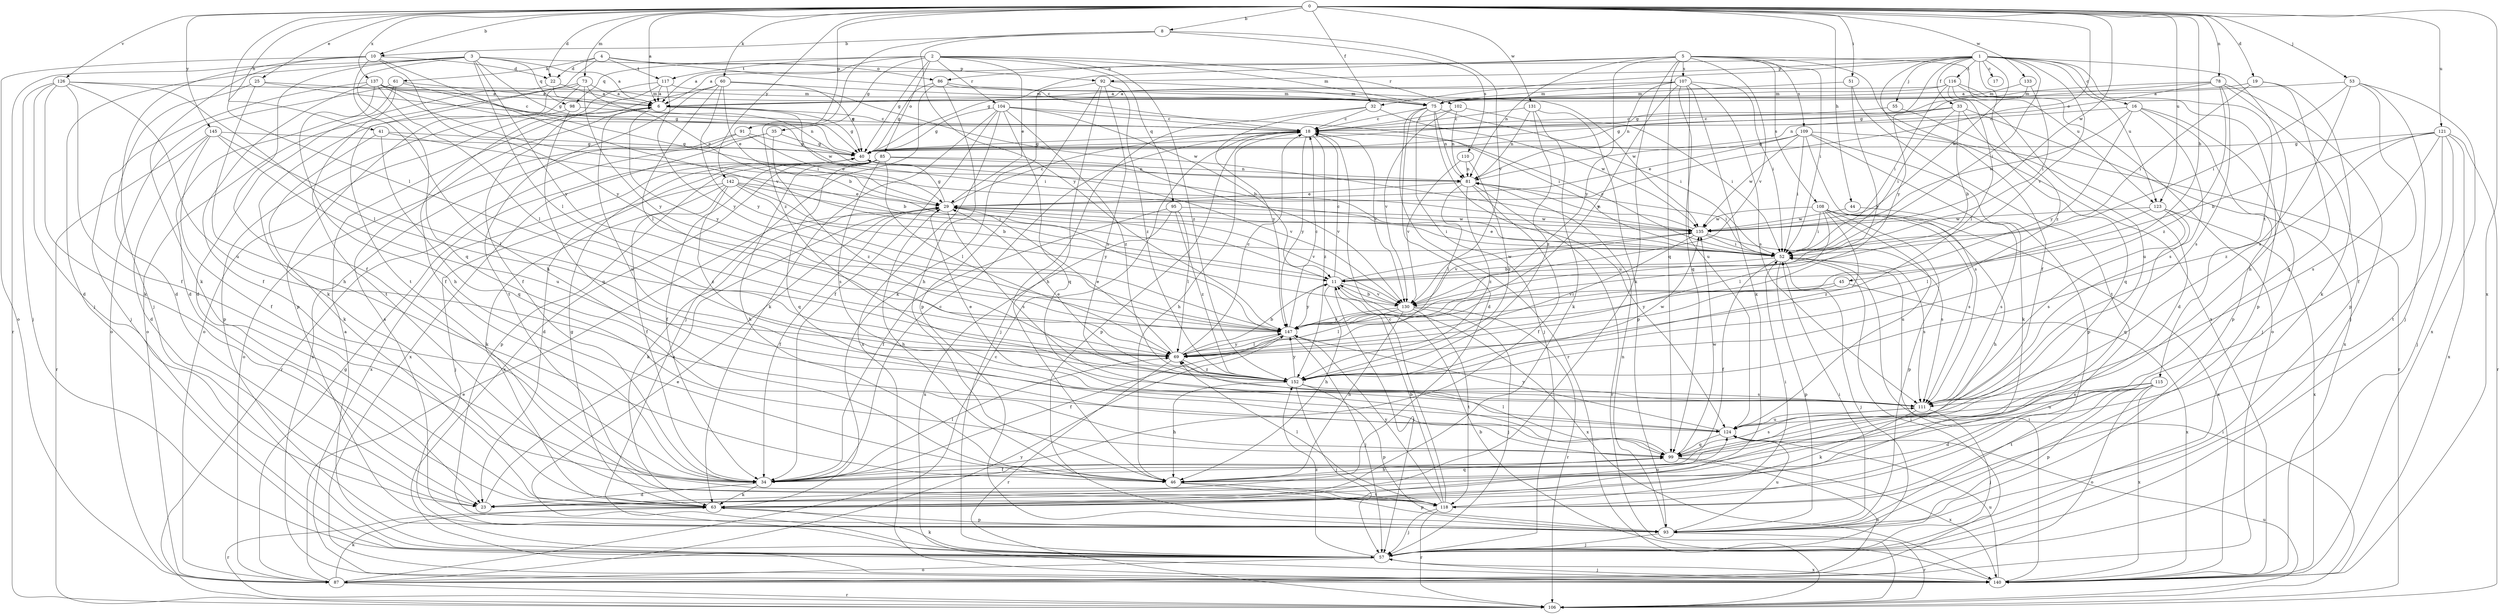 strict digraph  {
0;
1;
2;
3;
4;
5;
6;
8;
10;
11;
16;
17;
18;
19;
22;
23;
25;
29;
32;
33;
34;
35;
40;
41;
44;
45;
46;
51;
52;
53;
55;
57;
60;
61;
63;
69;
73;
75;
78;
81;
85;
86;
87;
91;
92;
93;
95;
98;
99;
102;
104;
106;
107;
108;
109;
110;
111;
115;
116;
117;
118;
121;
123;
124;
126;
130;
131;
133;
135;
137;
140;
142;
145;
147;
152;
0 -> 6  [label=a];
0 -> 8  [label=b];
0 -> 10  [label=b];
0 -> 19  [label=d];
0 -> 22  [label=d];
0 -> 25  [label=e];
0 -> 29  [label=e];
0 -> 32  [label=f];
0 -> 41  [label=h];
0 -> 44  [label=h];
0 -> 45  [label=h];
0 -> 51  [label=i];
0 -> 53  [label=j];
0 -> 60  [label=k];
0 -> 69  [label=l];
0 -> 73  [label=m];
0 -> 78  [label=n];
0 -> 91  [label=p];
0 -> 121  [label=u];
0 -> 123  [label=u];
0 -> 126  [label=v];
0 -> 131  [label=w];
0 -> 133  [label=w];
0 -> 135  [label=w];
0 -> 137  [label=x];
0 -> 140  [label=x];
0 -> 142  [label=y];
0 -> 145  [label=y];
1 -> 6  [label=a];
1 -> 16  [label=c];
1 -> 17  [label=c];
1 -> 32  [label=f];
1 -> 33  [label=f];
1 -> 34  [label=f];
1 -> 46  [label=h];
1 -> 52  [label=i];
1 -> 55  [label=j];
1 -> 92  [label=p];
1 -> 115  [label=t];
1 -> 116  [label=t];
1 -> 123  [label=u];
1 -> 130  [label=v];
1 -> 135  [label=w];
1 -> 147  [label=y];
1 -> 152  [label=z];
2 -> 6  [label=a];
2 -> 29  [label=e];
2 -> 35  [label=g];
2 -> 40  [label=g];
2 -> 75  [label=m];
2 -> 85  [label=o];
2 -> 95  [label=q];
2 -> 98  [label=q];
2 -> 102  [label=r];
2 -> 104  [label=r];
2 -> 117  [label=t];
2 -> 152  [label=z];
3 -> 6  [label=a];
3 -> 34  [label=f];
3 -> 40  [label=g];
3 -> 57  [label=j];
3 -> 69  [label=l];
3 -> 92  [label=p];
3 -> 98  [label=q];
3 -> 99  [label=q];
3 -> 106  [label=r];
3 -> 147  [label=y];
4 -> 18  [label=c];
4 -> 22  [label=d];
4 -> 61  [label=k];
4 -> 86  [label=o];
4 -> 117  [label=t];
4 -> 118  [label=t];
5 -> 40  [label=g];
5 -> 52  [label=i];
5 -> 63  [label=k];
5 -> 81  [label=n];
5 -> 86  [label=o];
5 -> 99  [label=q];
5 -> 107  [label=s];
5 -> 108  [label=s];
5 -> 109  [label=s];
5 -> 123  [label=u];
5 -> 130  [label=v];
5 -> 140  [label=x];
5 -> 147  [label=y];
6 -> 18  [label=c];
6 -> 40  [label=g];
6 -> 52  [label=i];
6 -> 124  [label=u];
6 -> 147  [label=y];
8 -> 10  [label=b];
8 -> 110  [label=s];
8 -> 130  [label=v];
8 -> 147  [label=y];
8 -> 152  [label=z];
10 -> 22  [label=d];
10 -> 46  [label=h];
10 -> 57  [label=j];
10 -> 63  [label=k];
10 -> 87  [label=o];
10 -> 130  [label=v];
10 -> 147  [label=y];
11 -> 18  [label=c];
11 -> 46  [label=h];
11 -> 57  [label=j];
11 -> 130  [label=v];
11 -> 135  [label=w];
11 -> 140  [label=x];
11 -> 147  [label=y];
16 -> 18  [label=c];
16 -> 57  [label=j];
16 -> 93  [label=p];
16 -> 111  [label=s];
16 -> 135  [label=w];
16 -> 147  [label=y];
18 -> 40  [label=g];
18 -> 46  [label=h];
18 -> 93  [label=p];
18 -> 130  [label=v];
18 -> 147  [label=y];
18 -> 152  [label=z];
19 -> 6  [label=a];
19 -> 52  [label=i];
19 -> 63  [label=k];
19 -> 99  [label=q];
22 -> 6  [label=a];
22 -> 23  [label=d];
22 -> 81  [label=n];
23 -> 29  [label=e];
23 -> 124  [label=u];
25 -> 6  [label=a];
25 -> 18  [label=c];
25 -> 23  [label=d];
25 -> 46  [label=h];
29 -> 18  [label=c];
29 -> 34  [label=f];
29 -> 40  [label=g];
29 -> 46  [label=h];
29 -> 52  [label=i];
29 -> 63  [label=k];
29 -> 111  [label=s];
29 -> 130  [label=v];
29 -> 135  [label=w];
32 -> 18  [label=c];
32 -> 57  [label=j];
32 -> 135  [label=w];
32 -> 147  [label=y];
33 -> 11  [label=b];
33 -> 18  [label=c];
33 -> 40  [label=g];
33 -> 52  [label=i];
33 -> 99  [label=q];
33 -> 140  [label=x];
34 -> 18  [label=c];
34 -> 23  [label=d];
34 -> 63  [label=k];
34 -> 69  [label=l];
35 -> 40  [label=g];
35 -> 106  [label=r];
35 -> 140  [label=x];
35 -> 152  [label=z];
40 -> 81  [label=n];
40 -> 130  [label=v];
40 -> 140  [label=x];
41 -> 11  [label=b];
41 -> 40  [label=g];
41 -> 63  [label=k];
41 -> 99  [label=q];
44 -> 111  [label=s];
44 -> 135  [label=w];
45 -> 130  [label=v];
45 -> 140  [label=x];
45 -> 147  [label=y];
46 -> 93  [label=p];
46 -> 99  [label=q];
46 -> 118  [label=t];
51 -> 75  [label=m];
51 -> 118  [label=t];
51 -> 147  [label=y];
52 -> 11  [label=b];
52 -> 18  [label=c];
52 -> 29  [label=e];
52 -> 34  [label=f];
52 -> 57  [label=j];
52 -> 93  [label=p];
52 -> 111  [label=s];
53 -> 6  [label=a];
53 -> 34  [label=f];
53 -> 52  [label=i];
53 -> 57  [label=j];
53 -> 111  [label=s];
53 -> 140  [label=x];
55 -> 18  [label=c];
55 -> 23  [label=d];
57 -> 6  [label=a];
57 -> 29  [label=e];
57 -> 63  [label=k];
57 -> 87  [label=o];
57 -> 140  [label=x];
57 -> 152  [label=z];
60 -> 29  [label=e];
60 -> 34  [label=f];
60 -> 40  [label=g];
60 -> 69  [label=l];
60 -> 75  [label=m];
60 -> 118  [label=t];
60 -> 147  [label=y];
61 -> 6  [label=a];
61 -> 23  [label=d];
61 -> 52  [label=i];
61 -> 87  [label=o];
61 -> 118  [label=t];
63 -> 40  [label=g];
63 -> 93  [label=p];
63 -> 106  [label=r];
69 -> 11  [label=b];
69 -> 18  [label=c];
69 -> 29  [label=e];
69 -> 106  [label=r];
69 -> 147  [label=y];
69 -> 152  [label=z];
73 -> 6  [label=a];
73 -> 29  [label=e];
73 -> 63  [label=k];
73 -> 87  [label=o];
73 -> 93  [label=p];
73 -> 147  [label=y];
75 -> 18  [label=c];
75 -> 23  [label=d];
75 -> 52  [label=i];
75 -> 57  [label=j];
75 -> 81  [label=n];
75 -> 106  [label=r];
75 -> 124  [label=u];
78 -> 40  [label=g];
78 -> 57  [label=j];
78 -> 75  [label=m];
78 -> 81  [label=n];
78 -> 93  [label=p];
78 -> 111  [label=s];
78 -> 152  [label=z];
81 -> 29  [label=e];
81 -> 34  [label=f];
81 -> 52  [label=i];
81 -> 69  [label=l];
81 -> 106  [label=r];
81 -> 152  [label=z];
85 -> 23  [label=d];
85 -> 34  [label=f];
85 -> 46  [label=h];
85 -> 69  [label=l];
85 -> 81  [label=n];
85 -> 93  [label=p];
85 -> 99  [label=q];
85 -> 111  [label=s];
85 -> 130  [label=v];
85 -> 140  [label=x];
86 -> 40  [label=g];
86 -> 46  [label=h];
86 -> 57  [label=j];
86 -> 75  [label=m];
86 -> 135  [label=w];
87 -> 18  [label=c];
87 -> 29  [label=e];
87 -> 40  [label=g];
87 -> 52  [label=i];
87 -> 63  [label=k];
87 -> 106  [label=r];
87 -> 147  [label=y];
91 -> 29  [label=e];
91 -> 40  [label=g];
91 -> 87  [label=o];
91 -> 140  [label=x];
92 -> 46  [label=h];
92 -> 63  [label=k];
92 -> 75  [label=m];
92 -> 93  [label=p];
92 -> 111  [label=s];
92 -> 152  [label=z];
93 -> 6  [label=a];
93 -> 52  [label=i];
93 -> 57  [label=j];
93 -> 81  [label=n];
93 -> 106  [label=r];
93 -> 124  [label=u];
95 -> 34  [label=f];
95 -> 69  [label=l];
95 -> 135  [label=w];
95 -> 140  [label=x];
95 -> 152  [label=z];
98 -> 18  [label=c];
98 -> 93  [label=p];
98 -> 99  [label=q];
99 -> 34  [label=f];
99 -> 46  [label=h];
99 -> 69  [label=l];
99 -> 87  [label=o];
99 -> 111  [label=s];
99 -> 135  [label=w];
99 -> 140  [label=x];
102 -> 18  [label=c];
102 -> 52  [label=i];
102 -> 81  [label=n];
102 -> 130  [label=v];
104 -> 11  [label=b];
104 -> 18  [label=c];
104 -> 34  [label=f];
104 -> 40  [label=g];
104 -> 52  [label=i];
104 -> 63  [label=k];
104 -> 99  [label=q];
104 -> 140  [label=x];
104 -> 152  [label=z];
106 -> 52  [label=i];
106 -> 124  [label=u];
107 -> 6  [label=a];
107 -> 52  [label=i];
107 -> 63  [label=k];
107 -> 75  [label=m];
107 -> 81  [label=n];
107 -> 99  [label=q];
107 -> 111  [label=s];
107 -> 124  [label=u];
107 -> 147  [label=y];
108 -> 46  [label=h];
108 -> 52  [label=i];
108 -> 69  [label=l];
108 -> 93  [label=p];
108 -> 111  [label=s];
108 -> 124  [label=u];
108 -> 135  [label=w];
108 -> 140  [label=x];
108 -> 152  [label=z];
109 -> 29  [label=e];
109 -> 40  [label=g];
109 -> 52  [label=i];
109 -> 63  [label=k];
109 -> 93  [label=p];
109 -> 106  [label=r];
109 -> 111  [label=s];
109 -> 135  [label=w];
110 -> 81  [label=n];
110 -> 130  [label=v];
110 -> 152  [label=z];
111 -> 29  [label=e];
111 -> 57  [label=j];
111 -> 63  [label=k];
111 -> 124  [label=u];
115 -> 23  [label=d];
115 -> 87  [label=o];
115 -> 93  [label=p];
115 -> 111  [label=s];
115 -> 118  [label=t];
115 -> 124  [label=u];
115 -> 140  [label=x];
116 -> 6  [label=a];
116 -> 52  [label=i];
116 -> 69  [label=l];
116 -> 75  [label=m];
116 -> 87  [label=o];
116 -> 93  [label=p];
116 -> 124  [label=u];
117 -> 6  [label=a];
117 -> 34  [label=f];
117 -> 87  [label=o];
117 -> 135  [label=w];
117 -> 147  [label=y];
118 -> 11  [label=b];
118 -> 18  [label=c];
118 -> 52  [label=i];
118 -> 57  [label=j];
118 -> 69  [label=l];
118 -> 106  [label=r];
118 -> 147  [label=y];
121 -> 11  [label=b];
121 -> 40  [label=g];
121 -> 57  [label=j];
121 -> 106  [label=r];
121 -> 111  [label=s];
121 -> 118  [label=t];
121 -> 140  [label=x];
121 -> 152  [label=z];
123 -> 69  [label=l];
123 -> 99  [label=q];
123 -> 111  [label=s];
123 -> 135  [label=w];
123 -> 140  [label=x];
124 -> 99  [label=q];
124 -> 147  [label=y];
126 -> 23  [label=d];
126 -> 34  [label=f];
126 -> 57  [label=j];
126 -> 63  [label=k];
126 -> 69  [label=l];
126 -> 75  [label=m];
126 -> 124  [label=u];
130 -> 11  [label=b];
130 -> 46  [label=h];
130 -> 57  [label=j];
130 -> 69  [label=l];
130 -> 106  [label=r];
130 -> 118  [label=t];
130 -> 147  [label=y];
131 -> 18  [label=c];
131 -> 63  [label=k];
131 -> 81  [label=n];
131 -> 93  [label=p];
131 -> 152  [label=z];
133 -> 40  [label=g];
133 -> 52  [label=i];
133 -> 75  [label=m];
135 -> 52  [label=i];
135 -> 69  [label=l];
135 -> 81  [label=n];
135 -> 111  [label=s];
135 -> 130  [label=v];
137 -> 11  [label=b];
137 -> 34  [label=f];
137 -> 40  [label=g];
137 -> 46  [label=h];
137 -> 57  [label=j];
137 -> 69  [label=l];
137 -> 75  [label=m];
137 -> 135  [label=w];
140 -> 11  [label=b];
140 -> 52  [label=i];
140 -> 57  [label=j];
140 -> 124  [label=u];
142 -> 11  [label=b];
142 -> 29  [label=e];
142 -> 34  [label=f];
142 -> 52  [label=i];
142 -> 57  [label=j];
142 -> 63  [label=k];
142 -> 147  [label=y];
142 -> 152  [label=z];
145 -> 23  [label=d];
145 -> 34  [label=f];
145 -> 40  [label=g];
145 -> 69  [label=l];
145 -> 106  [label=r];
145 -> 124  [label=u];
147 -> 18  [label=c];
147 -> 34  [label=f];
147 -> 57  [label=j];
147 -> 69  [label=l];
152 -> 29  [label=e];
152 -> 46  [label=h];
152 -> 57  [label=j];
152 -> 93  [label=p];
152 -> 111  [label=s];
152 -> 135  [label=w];
152 -> 147  [label=y];
}
